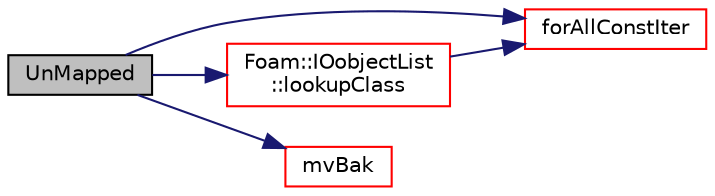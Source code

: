 digraph "UnMapped"
{
  bgcolor="transparent";
  edge [fontname="Helvetica",fontsize="10",labelfontname="Helvetica",labelfontsize="10"];
  node [fontname="Helvetica",fontsize="10",shape=record];
  rankdir="LR";
  Node150318 [label="UnMapped",height=0.2,width=0.4,color="black", fillcolor="grey75", style="filled", fontcolor="black"];
  Node150318 -> Node150319 [color="midnightblue",fontsize="10",style="solid",fontname="Helvetica"];
  Node150319 [label="forAllConstIter",height=0.2,width=0.4,color="red",URL="$a39311.html#ae21e2836509b0fa7f7cedf6493b11b09"];
  Node150318 -> Node150616 [color="midnightblue",fontsize="10",style="solid",fontname="Helvetica"];
  Node150616 [label="Foam::IOobjectList\l::lookupClass",height=0.2,width=0.4,color="red",URL="$a27253.html#a7938dcd5dc3e8f28a630433cfa3f2a45",tooltip="Return the list for all IOobjects of a given class. "];
  Node150616 -> Node150319 [color="midnightblue",fontsize="10",style="solid",fontname="Helvetica"];
  Node150318 -> Node150617 [color="midnightblue",fontsize="10",style="solid",fontname="Helvetica"];
  Node150617 [label="mvBak",height=0.2,width=0.4,color="red",URL="$a21851.html#a0d7f73e589eebf0d491bfc4213148bbc",tooltip="Rename to a corresponding backup file. "];
}
